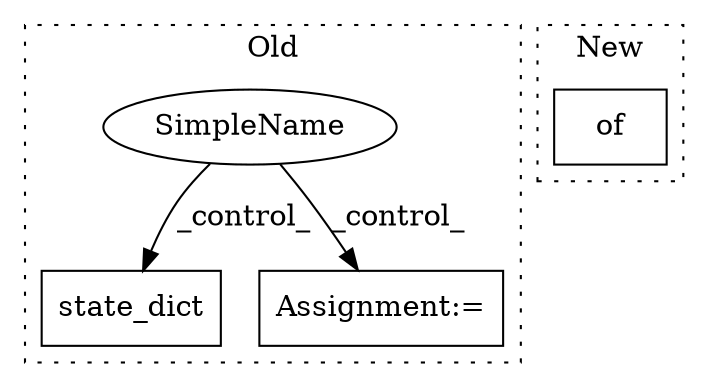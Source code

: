digraph G {
subgraph cluster0 {
1 [label="state_dict" a="32" s="2084" l="12" shape="box"];
3 [label="SimpleName" a="42" s="" l="" shape="ellipse"];
4 [label="Assignment:=" a="7" s="2247" l="1" shape="box"];
label = "Old";
style="dotted";
}
subgraph cluster1 {
2 [label="of" a="32" s="2815,2902" l="3,1" shape="box"];
label = "New";
style="dotted";
}
3 -> 4 [label="_control_"];
3 -> 1 [label="_control_"];
}